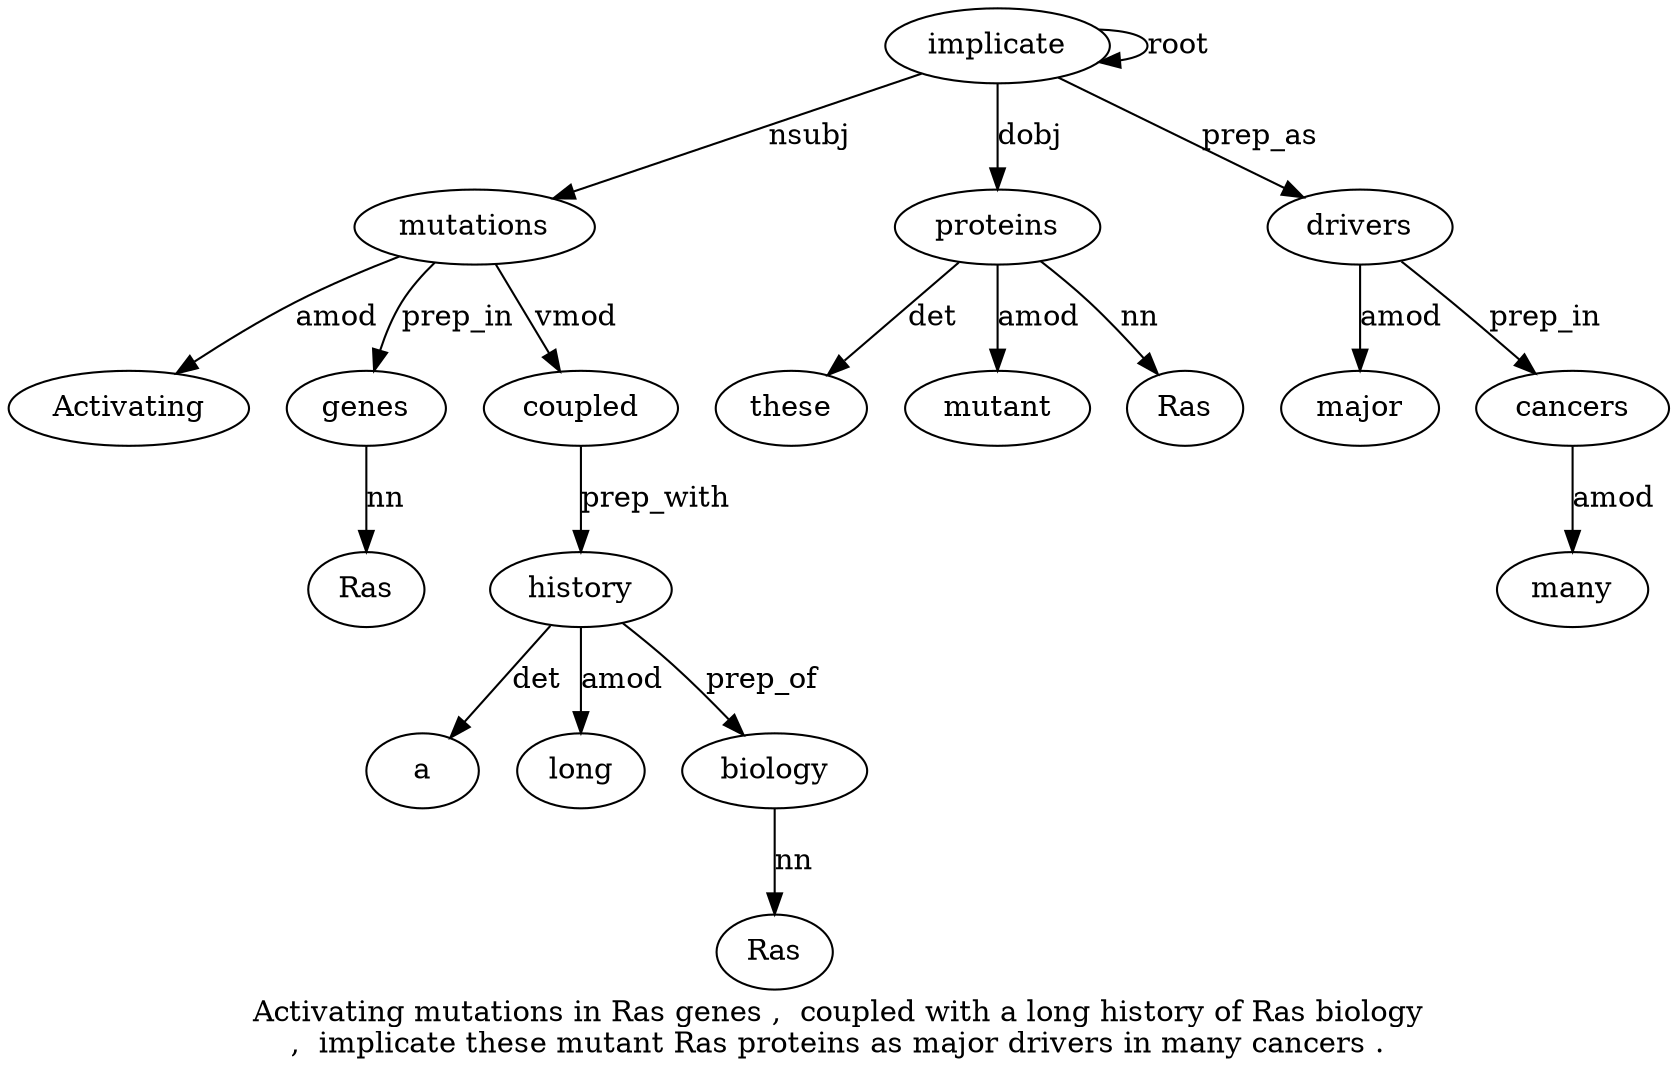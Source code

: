 digraph "Activating mutations in Ras genes ,  coupled with a long history of Ras biology ,  implicate these mutant Ras proteins as major drivers in many cancers ." {
label="Activating mutations in Ras genes ,  coupled with a long history of Ras biology
,  implicate these mutant Ras proteins as major drivers in many cancers .";
mutations2 [style=filled, fillcolor=white, label=mutations];
Activating1 [style=filled, fillcolor=white, label=Activating];
mutations2 -> Activating1  [label=amod];
implicate16 [style=filled, fillcolor=white, label=implicate];
implicate16 -> mutations2  [label=nsubj];
genes5 [style=filled, fillcolor=white, label=genes];
Ras4 [style=filled, fillcolor=white, label=Ras];
genes5 -> Ras4  [label=nn];
mutations2 -> genes5  [label=prep_in];
coupled7 [style=filled, fillcolor=white, label=coupled];
mutations2 -> coupled7  [label=vmod];
history11 [style=filled, fillcolor=white, label=history];
a9 [style=filled, fillcolor=white, label=a];
history11 -> a9  [label=det];
long10 [style=filled, fillcolor=white, label=long];
history11 -> long10  [label=amod];
coupled7 -> history11  [label=prep_with];
biology14 [style=filled, fillcolor=white, label=biology];
Ras13 [style=filled, fillcolor=white, label=Ras];
biology14 -> Ras13  [label=nn];
history11 -> biology14  [label=prep_of];
implicate16 -> implicate16  [label=root];
proteins20 [style=filled, fillcolor=white, label=proteins];
these17 [style=filled, fillcolor=white, label=these];
proteins20 -> these17  [label=det];
mutant18 [style=filled, fillcolor=white, label=mutant];
proteins20 -> mutant18  [label=amod];
Ras19 [style=filled, fillcolor=white, label=Ras];
proteins20 -> Ras19  [label=nn];
implicate16 -> proteins20  [label=dobj];
drivers23 [style=filled, fillcolor=white, label=drivers];
major22 [style=filled, fillcolor=white, label=major];
drivers23 -> major22  [label=amod];
implicate16 -> drivers23  [label=prep_as];
cancers26 [style=filled, fillcolor=white, label=cancers];
many25 [style=filled, fillcolor=white, label=many];
cancers26 -> many25  [label=amod];
drivers23 -> cancers26  [label=prep_in];
}
